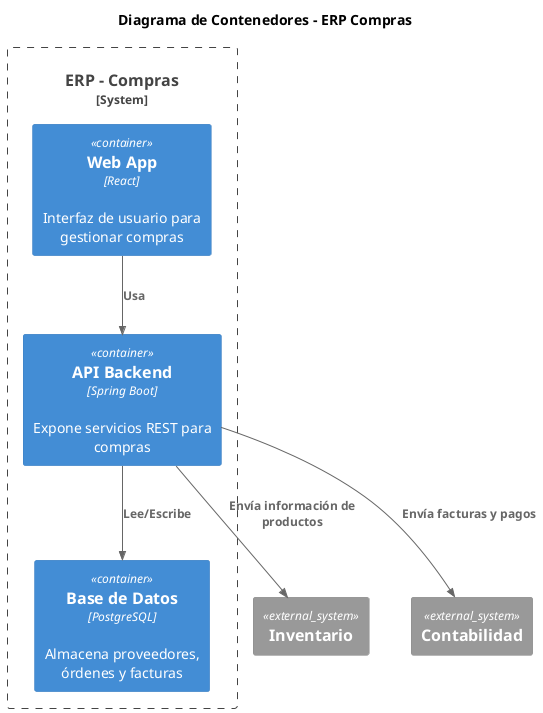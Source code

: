 @startuml C2_Containers
!include <C4/C4_Container>

title Diagrama de Contenedores - ERP Compras

System_Boundary(erp, "ERP - Compras") {
    Container(web, "Web App", "React", "Interfaz de usuario para gestionar compras")
    Container(api, "API Backend", "Spring Boot", "Expone servicios REST para compras")
    Container(db, "Base de Datos", "PostgreSQL", "Almacena proveedores, órdenes y facturas")
}

System_Ext(inventory, "Inventario")
System_Ext(accounting, "Contabilidad")

Rel(web, api, "Usa")
Rel(api, db, "Lee/Escribe")
Rel(api, inventory, "Envía información de productos")
Rel(api, accounting, "Envía facturas y pagos")

@enduml
